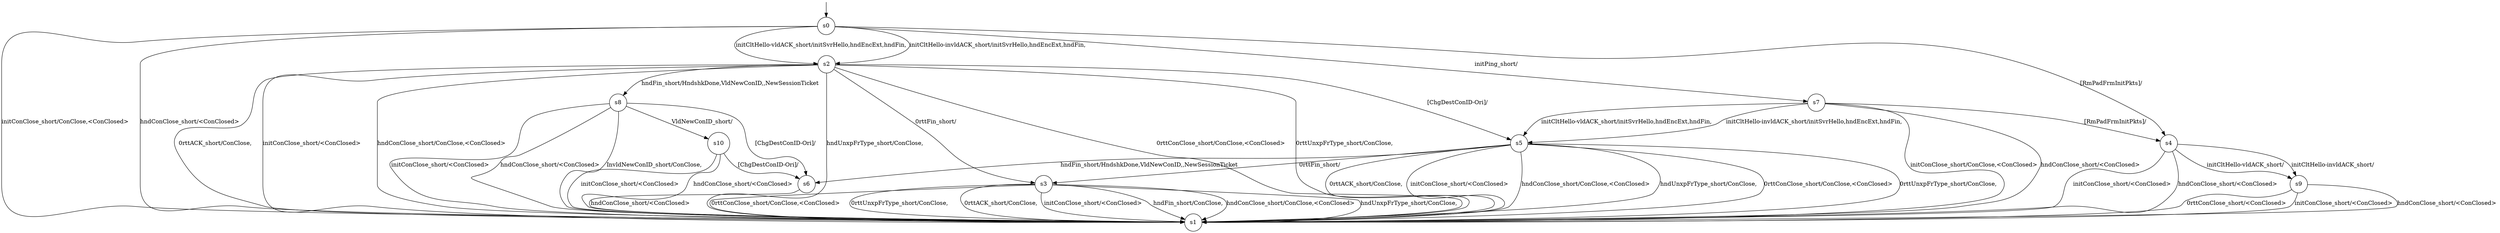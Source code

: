 digraph g {

s0 [shape="circle" label="s0"];
s1 [shape="circle" label="s1"];
s2 [shape="circle" label="s2"];
s3 [shape="circle" label="s3"];
s4 [shape="circle" label="s4"];
s5 [shape="circle" label="s5"];
s6 [shape="circle" label="s6"];
s7 [shape="circle" label="s7"];
s8 [shape="circle" label="s8"];
s9 [shape="circle" label="s9"];
s10 [shape="circle" label="s10"];
s0 -> s7 [label="initPing_short/ "];
s0 -> s1 [label="initConClose_short/ConClose,<ConClosed> "];
s0 -> s2 [label="initCltHello-vldACK_short/initSvrHello,hndEncExt,hndFin, "];
s0 -> s2 [label="initCltHello-invldACK_short/initSvrHello,hndEncExt,hndFin, "];
s0 -> s1 [label="hndConClose_short/<ConClosed> "];
s0 -> s4 [label="[RmPadFrmInitPkts]/ "];
s2 -> s1 [label="initConClose_short/<ConClosed> "];
s2 -> s8 [label="hndFin_short/HndshkDone,VldNewConID,,NewSessionTicket "];
s2 -> s1 [label="hndConClose_short/ConClose,<ConClosed> "];
s2 -> s1 [label="hndUnxpFrType_short/ConClose, "];
s2 -> s1 [label="0rttConClose_short/ConClose,<ConClosed> "];
s2 -> s3 [label="0rttFin_short/ "];
s2 -> s1 [label="0rttUnxpFrType_short/ConClose, "];
s2 -> s1 [label="0rttACK_short/ConClose, "];
s2 -> s5 [label="[ChgDestConID-Ori]/ "];
s3 -> s1 [label="initConClose_short/<ConClosed> "];
s3 -> s1 [label="hndFin_short/ConClose, "];
s3 -> s1 [label="hndConClose_short/ConClose,<ConClosed> "];
s3 -> s1 [label="hndUnxpFrType_short/ConClose, "];
s3 -> s1 [label="0rttConClose_short/ConClose,<ConClosed> "];
s3 -> s1 [label="0rttUnxpFrType_short/ConClose, "];
s3 -> s1 [label="0rttACK_short/ConClose, "];
s4 -> s1 [label="initConClose_short/<ConClosed> "];
s4 -> s9 [label="initCltHello-vldACK_short/ "];
s4 -> s9 [label="initCltHello-invldACK_short/ "];
s4 -> s1 [label="hndConClose_short/<ConClosed> "];
s5 -> s1 [label="initConClose_short/<ConClosed> "];
s5 -> s6 [label="hndFin_short/HndshkDone,VldNewConID,,NewSessionTicket "];
s5 -> s1 [label="hndConClose_short/ConClose,<ConClosed> "];
s5 -> s1 [label="hndUnxpFrType_short/ConClose, "];
s5 -> s1 [label="0rttConClose_short/ConClose,<ConClosed> "];
s5 -> s3 [label="0rttFin_short/ "];
s5 -> s1 [label="0rttUnxpFrType_short/ConClose, "];
s5 -> s1 [label="0rttACK_short/ConClose, "];
s6 -> s1 [label="hndConClose_short/<ConClosed> "];
s7 -> s1 [label="initConClose_short/ConClose,<ConClosed> "];
s7 -> s5 [label="initCltHello-vldACK_short/initSvrHello,hndEncExt,hndFin, "];
s7 -> s5 [label="initCltHello-invldACK_short/initSvrHello,hndEncExt,hndFin, "];
s7 -> s1 [label="hndConClose_short/<ConClosed> "];
s7 -> s4 [label="[RmPadFrmInitPkts]/ "];
s8 -> s1 [label="initConClose_short/<ConClosed> "];
s8 -> s1 [label="hndConClose_short/<ConClosed> "];
s8 -> s10 [label="VldNewConID_short/ "];
s8 -> s1 [label="InvldNewConID_short/ConClose, "];
s8 -> s6 [label="[ChgDestConID-Ori]/ "];
s9 -> s1 [label="initConClose_short/<ConClosed> "];
s9 -> s1 [label="hndConClose_short/<ConClosed> "];
s9 -> s1 [label="0rttConClose_short/<ConClosed> "];
s10 -> s1 [label="initConClose_short/<ConClosed> "];
s10 -> s1 [label="hndConClose_short/<ConClosed> "];
s10 -> s6 [label="[ChgDestConID-Ori]/ "];

__start0 [label="" shape="none" width="0" height="0"];
__start0 -> s0;

}
